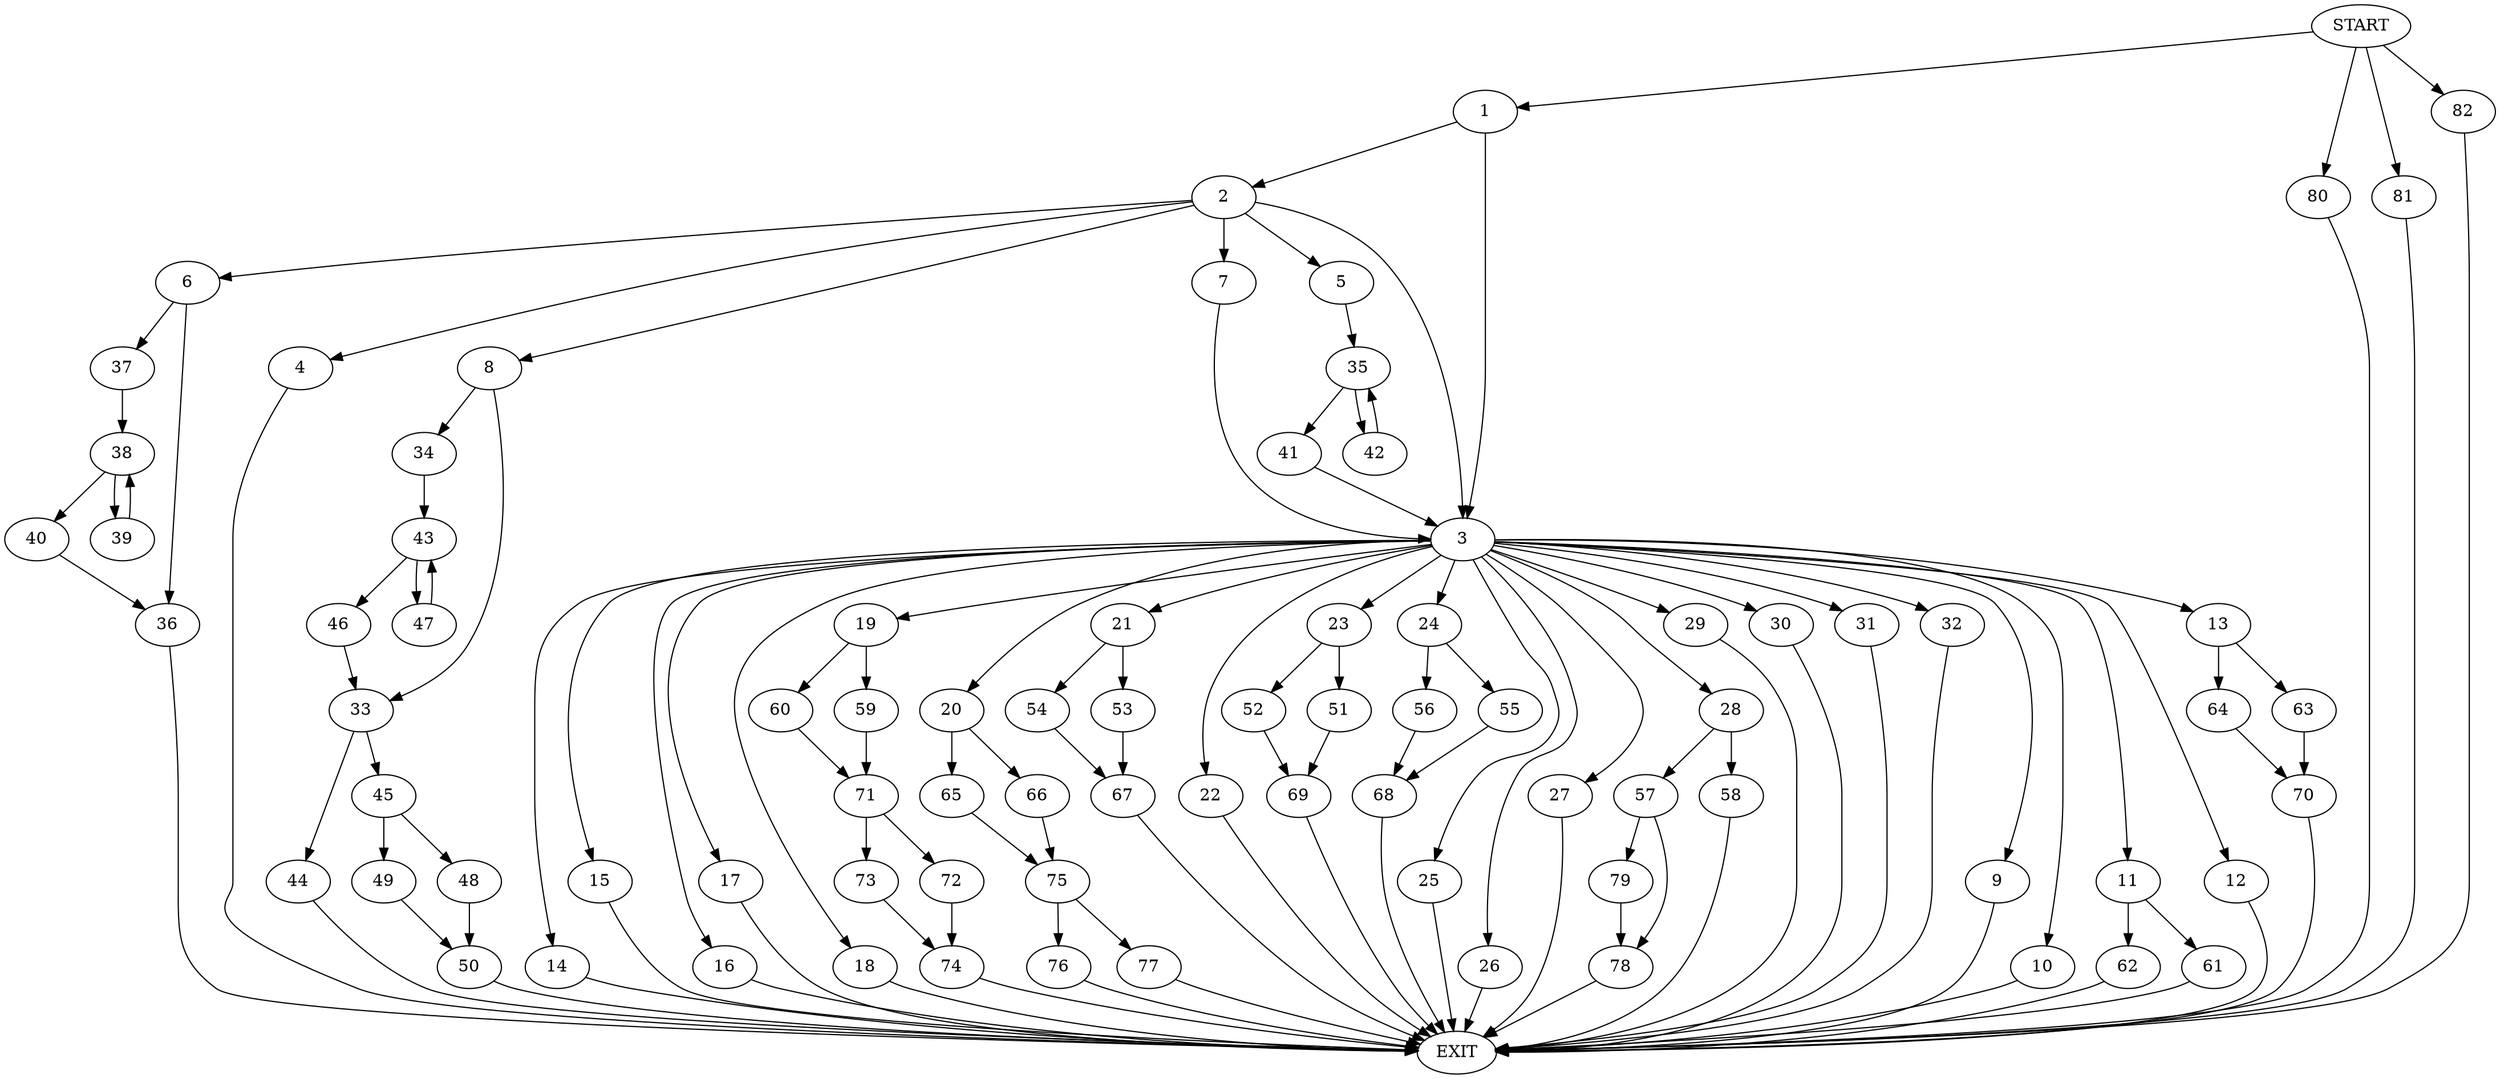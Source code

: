 digraph {
0 [label="START"]
83 [label="EXIT"]
0 -> 1
1 -> 2
1 -> 3
2 -> 4
2 -> 5
2 -> 6
2 -> 7
2 -> 8
2 -> 3
3 -> 9
3 -> 10
3 -> 11
3 -> 12
3 -> 13
3 -> 14
3 -> 15
3 -> 16
3 -> 17
3 -> 18
3 -> 19
3 -> 20
3 -> 21
3 -> 22
3 -> 23
3 -> 24
3 -> 25
3 -> 26
3 -> 27
3 -> 28
3 -> 29
3 -> 30
3 -> 31
3 -> 32
8 -> 33
8 -> 34
4 -> 83
7 -> 3
5 -> 35
6 -> 36
6 -> 37
37 -> 38
36 -> 83
38 -> 39
38 -> 40
39 -> 38
40 -> 36
35 -> 41
35 -> 42
41 -> 3
42 -> 35
34 -> 43
33 -> 44
33 -> 45
43 -> 46
43 -> 47
46 -> 33
47 -> 43
45 -> 48
45 -> 49
44 -> 83
48 -> 50
49 -> 50
50 -> 83
30 -> 83
23 -> 51
23 -> 52
14 -> 83
21 -> 53
21 -> 54
24 -> 55
24 -> 56
28 -> 57
28 -> 58
9 -> 83
19 -> 59
19 -> 60
29 -> 83
25 -> 83
17 -> 83
12 -> 83
15 -> 83
16 -> 83
31 -> 83
26 -> 83
11 -> 61
11 -> 62
22 -> 83
13 -> 63
13 -> 64
18 -> 83
20 -> 65
20 -> 66
10 -> 83
27 -> 83
32 -> 83
53 -> 67
54 -> 67
67 -> 83
55 -> 68
56 -> 68
68 -> 83
52 -> 69
51 -> 69
69 -> 83
63 -> 70
64 -> 70
70 -> 83
59 -> 71
60 -> 71
71 -> 72
71 -> 73
72 -> 74
73 -> 74
74 -> 83
66 -> 75
65 -> 75
75 -> 76
75 -> 77
76 -> 83
77 -> 83
62 -> 83
61 -> 83
57 -> 78
57 -> 79
58 -> 83
79 -> 78
78 -> 83
0 -> 80
80 -> 83
0 -> 81
81 -> 83
0 -> 82
82 -> 83
}
